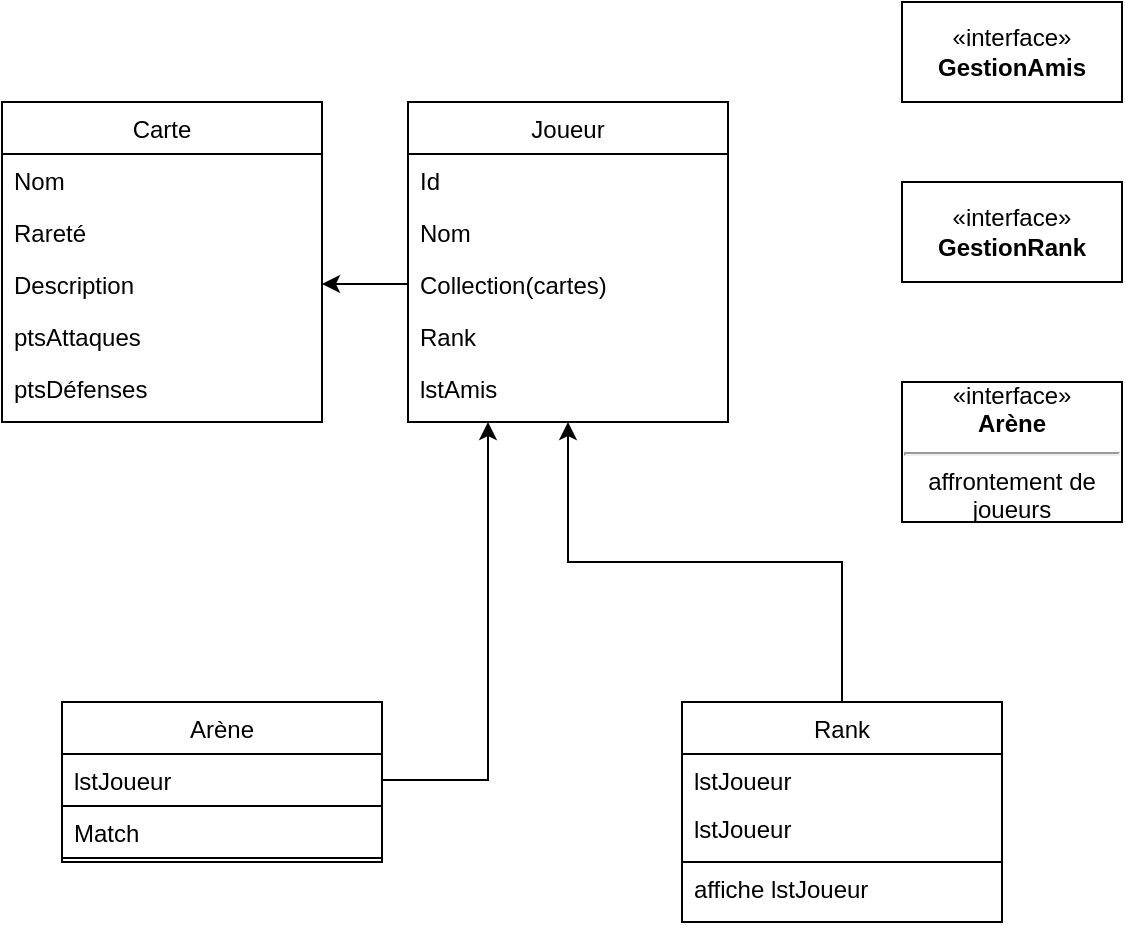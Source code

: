 <mxfile version="22.0.0" type="github">
  <diagram id="C5RBs43oDa-KdzZeNtuy" name="Page-1">
    <mxGraphModel dx="555" dy="908" grid="1" gridSize="10" guides="1" tooltips="1" connect="1" arrows="1" fold="1" page="1" pageScale="1" pageWidth="827" pageHeight="1169" math="0" shadow="0">
      <root>
        <mxCell id="WIyWlLk6GJQsqaUBKTNV-0" />
        <mxCell id="WIyWlLk6GJQsqaUBKTNV-1" parent="WIyWlLk6GJQsqaUBKTNV-0" />
        <mxCell id="FqLEr7OjAznx6asrSUQS-30" value="«interface»&lt;br&gt;&lt;b&gt;Arène&lt;/b&gt;&lt;hr&gt;affrontement de joueurs" style="html=1;whiteSpace=wrap;strokeColor=default;" vertex="1" parent="WIyWlLk6GJQsqaUBKTNV-1">
          <mxGeometry x="580" y="210" width="110" height="70" as="geometry" />
        </mxCell>
        <mxCell id="zkfFHV4jXpPFQw0GAbJ--0" value="Carte" style="swimlane;fontStyle=0;align=center;verticalAlign=top;childLayout=stackLayout;horizontal=1;startSize=26;horizontalStack=0;resizeParent=1;resizeLast=0;collapsible=1;marginBottom=0;rounded=0;shadow=0;strokeWidth=1;swimlaneLine=1;" parent="WIyWlLk6GJQsqaUBKTNV-1" vertex="1">
          <mxGeometry x="130" y="70" width="160" height="160" as="geometry">
            <mxRectangle x="334" y="110" width="160" height="26" as="alternateBounds" />
          </mxGeometry>
        </mxCell>
        <mxCell id="zkfFHV4jXpPFQw0GAbJ--1" value="Nom" style="text;align=left;verticalAlign=top;spacingLeft=4;spacingRight=4;overflow=hidden;rotatable=0;points=[[0,0.5],[1,0.5]];portConstraint=eastwest;" parent="zkfFHV4jXpPFQw0GAbJ--0" vertex="1">
          <mxGeometry y="26" width="160" height="26" as="geometry" />
        </mxCell>
        <mxCell id="zkfFHV4jXpPFQw0GAbJ--2" value="Rareté " style="text;align=left;verticalAlign=top;spacingLeft=4;spacingRight=4;overflow=hidden;rotatable=0;points=[[0,0.5],[1,0.5]];portConstraint=eastwest;rounded=0;shadow=0;html=0;" parent="zkfFHV4jXpPFQw0GAbJ--0" vertex="1">
          <mxGeometry y="52" width="160" height="26" as="geometry" />
        </mxCell>
        <mxCell id="zkfFHV4jXpPFQw0GAbJ--3" value="Description" style="text;align=left;verticalAlign=top;spacingLeft=4;spacingRight=4;overflow=hidden;rotatable=0;points=[[0,0.5],[1,0.5]];portConstraint=eastwest;rounded=0;shadow=0;html=0;" parent="zkfFHV4jXpPFQw0GAbJ--0" vertex="1">
          <mxGeometry y="78" width="160" height="26" as="geometry" />
        </mxCell>
        <mxCell id="zkfFHV4jXpPFQw0GAbJ--5" value="ptsAttaques    " style="text;align=left;verticalAlign=top;spacingLeft=4;spacingRight=4;overflow=hidden;rotatable=0;points=[[0,0.5],[1,0.5]];portConstraint=eastwest;" parent="zkfFHV4jXpPFQw0GAbJ--0" vertex="1">
          <mxGeometry y="104" width="160" height="26" as="geometry" />
        </mxCell>
        <mxCell id="FqLEr7OjAznx6asrSUQS-1" value="ptsDéfenses" style="text;align=left;verticalAlign=top;spacingLeft=4;spacingRight=4;overflow=hidden;rotatable=0;points=[[0,0.5],[1,0.5]];portConstraint=eastwest;strokeColor=none;" vertex="1" parent="zkfFHV4jXpPFQw0GAbJ--0">
          <mxGeometry y="130" width="160" height="30" as="geometry" />
        </mxCell>
        <mxCell id="FqLEr7OjAznx6asrSUQS-15" value="Joueur" style="swimlane;fontStyle=0;align=center;verticalAlign=top;childLayout=stackLayout;horizontal=1;startSize=26;horizontalStack=0;resizeParent=1;resizeLast=0;collapsible=1;marginBottom=0;rounded=0;shadow=0;strokeWidth=1;swimlaneLine=1;" vertex="1" parent="WIyWlLk6GJQsqaUBKTNV-1">
          <mxGeometry x="333" y="70" width="160" height="160" as="geometry">
            <mxRectangle x="334" y="110" width="160" height="26" as="alternateBounds" />
          </mxGeometry>
        </mxCell>
        <mxCell id="FqLEr7OjAznx6asrSUQS-21" value="Id" style="text;align=left;verticalAlign=top;spacingLeft=4;spacingRight=4;overflow=hidden;rotatable=0;points=[[0,0.5],[1,0.5]];portConstraint=eastwest;" vertex="1" parent="FqLEr7OjAznx6asrSUQS-15">
          <mxGeometry y="26" width="160" height="26" as="geometry" />
        </mxCell>
        <mxCell id="FqLEr7OjAznx6asrSUQS-16" value="Nom" style="text;align=left;verticalAlign=top;spacingLeft=4;spacingRight=4;overflow=hidden;rotatable=0;points=[[0,0.5],[1,0.5]];portConstraint=eastwest;" vertex="1" parent="FqLEr7OjAznx6asrSUQS-15">
          <mxGeometry y="52" width="160" height="26" as="geometry" />
        </mxCell>
        <mxCell id="FqLEr7OjAznx6asrSUQS-17" value="Collection(cartes)   " style="text;align=left;verticalAlign=top;spacingLeft=4;spacingRight=4;overflow=hidden;rotatable=0;points=[[0,0.5],[1,0.5]];portConstraint=eastwest;rounded=0;shadow=0;html=0;" vertex="1" parent="FqLEr7OjAznx6asrSUQS-15">
          <mxGeometry y="78" width="160" height="26" as="geometry" />
        </mxCell>
        <mxCell id="FqLEr7OjAznx6asrSUQS-18" value="Rank" style="text;align=left;verticalAlign=top;spacingLeft=4;spacingRight=4;overflow=hidden;rotatable=0;points=[[0,0.5],[1,0.5]];portConstraint=eastwest;rounded=0;shadow=0;html=0;" vertex="1" parent="FqLEr7OjAznx6asrSUQS-15">
          <mxGeometry y="104" width="160" height="26" as="geometry" />
        </mxCell>
        <mxCell id="FqLEr7OjAznx6asrSUQS-19" value="lstAmis" style="text;align=left;verticalAlign=top;spacingLeft=4;spacingRight=4;overflow=hidden;rotatable=0;points=[[0,0.5],[1,0.5]];portConstraint=eastwest;" vertex="1" parent="FqLEr7OjAznx6asrSUQS-15">
          <mxGeometry y="130" width="160" height="26" as="geometry" />
        </mxCell>
        <mxCell id="FqLEr7OjAznx6asrSUQS-26" style="edgeStyle=orthogonalEdgeStyle;rounded=0;orthogonalLoop=1;jettySize=auto;html=1;exitX=0;exitY=0.5;exitDx=0;exitDy=0;entryX=1;entryY=0.5;entryDx=0;entryDy=0;" edge="1" parent="WIyWlLk6GJQsqaUBKTNV-1" source="FqLEr7OjAznx6asrSUQS-17" target="zkfFHV4jXpPFQw0GAbJ--3">
          <mxGeometry relative="1" as="geometry" />
        </mxCell>
        <mxCell id="FqLEr7OjAznx6asrSUQS-27" value="«interface»&lt;br&gt;&lt;b&gt;GestionAmis&lt;/b&gt;" style="html=1;whiteSpace=wrap;" vertex="1" parent="WIyWlLk6GJQsqaUBKTNV-1">
          <mxGeometry x="580" y="20" width="110" height="50" as="geometry" />
        </mxCell>
        <mxCell id="FqLEr7OjAznx6asrSUQS-29" value="«interface»&lt;br&gt;&lt;b&gt;GestionRank&lt;br&gt;&lt;/b&gt;" style="html=1;whiteSpace=wrap;" vertex="1" parent="WIyWlLk6GJQsqaUBKTNV-1">
          <mxGeometry x="580" y="110" width="110" height="50" as="geometry" />
        </mxCell>
        <mxCell id="FqLEr7OjAznx6asrSUQS-43" style="edgeStyle=orthogonalEdgeStyle;rounded=0;orthogonalLoop=1;jettySize=auto;html=1;entryX=0.5;entryY=1;entryDx=0;entryDy=0;" edge="1" parent="WIyWlLk6GJQsqaUBKTNV-1" source="FqLEr7OjAznx6asrSUQS-37" target="FqLEr7OjAznx6asrSUQS-15">
          <mxGeometry relative="1" as="geometry" />
        </mxCell>
        <mxCell id="FqLEr7OjAznx6asrSUQS-37" value="Rank" style="swimlane;fontStyle=0;align=center;verticalAlign=top;childLayout=stackLayout;horizontal=1;startSize=26;horizontalStack=0;resizeParent=1;resizeLast=0;collapsible=1;marginBottom=0;rounded=0;shadow=0;strokeWidth=1;swimlaneLine=1;" vertex="1" parent="WIyWlLk6GJQsqaUBKTNV-1">
          <mxGeometry x="470" y="370" width="160" height="110" as="geometry">
            <mxRectangle x="334" y="110" width="160" height="26" as="alternateBounds" />
          </mxGeometry>
        </mxCell>
        <mxCell id="FqLEr7OjAznx6asrSUQS-38" value="lstJoueur" style="text;align=left;verticalAlign=top;spacingLeft=4;spacingRight=4;overflow=hidden;rotatable=0;points=[[0,0.5],[1,0.5]];portConstraint=eastwest;" vertex="1" parent="FqLEr7OjAznx6asrSUQS-37">
          <mxGeometry y="26" width="160" height="24" as="geometry" />
        </mxCell>
        <mxCell id="FqLEr7OjAznx6asrSUQS-44" value="lstJoueur" style="text;align=left;verticalAlign=top;spacingLeft=4;spacingRight=4;overflow=hidden;rotatable=0;points=[[0,0.5],[1,0.5]];portConstraint=eastwest;" vertex="1" parent="FqLEr7OjAznx6asrSUQS-37">
          <mxGeometry y="50" width="160" height="30" as="geometry" />
        </mxCell>
        <mxCell id="FqLEr7OjAznx6asrSUQS-45" value="affiche lstJoueur" style="text;align=left;verticalAlign=top;spacingLeft=4;spacingRight=4;overflow=hidden;rotatable=0;points=[[0,0.5],[1,0.5]];portConstraint=eastwest;strokeColor=default;" vertex="1" parent="FqLEr7OjAznx6asrSUQS-37">
          <mxGeometry y="80" width="160" height="30" as="geometry" />
        </mxCell>
        <mxCell id="FqLEr7OjAznx6asrSUQS-46" value="Arène" style="swimlane;fontStyle=0;align=center;verticalAlign=top;childLayout=stackLayout;horizontal=1;startSize=26;horizontalStack=0;resizeParent=1;resizeLast=0;collapsible=1;marginBottom=0;rounded=0;shadow=0;strokeWidth=1;swimlaneLine=1;" vertex="1" parent="WIyWlLk6GJQsqaUBKTNV-1">
          <mxGeometry x="160" y="370" width="160" height="80" as="geometry">
            <mxRectangle x="334" y="110" width="160" height="26" as="alternateBounds" />
          </mxGeometry>
        </mxCell>
        <mxCell id="FqLEr7OjAznx6asrSUQS-47" value="lstJoueur  " style="text;align=left;verticalAlign=top;spacingLeft=4;spacingRight=4;overflow=hidden;rotatable=0;points=[[0,0.5],[1,0.5]];portConstraint=eastwest;" vertex="1" parent="FqLEr7OjAznx6asrSUQS-46">
          <mxGeometry y="26" width="160" height="26" as="geometry" />
        </mxCell>
        <mxCell id="FqLEr7OjAznx6asrSUQS-48" value="Match" style="text;align=left;verticalAlign=top;spacingLeft=4;spacingRight=4;overflow=hidden;rotatable=0;points=[[0,0.5],[1,0.5]];portConstraint=eastwest;rounded=0;shadow=0;html=0;strokeColor=default;" vertex="1" parent="FqLEr7OjAznx6asrSUQS-46">
          <mxGeometry y="52" width="160" height="26" as="geometry" />
        </mxCell>
        <mxCell id="FqLEr7OjAznx6asrSUQS-52" style="edgeStyle=orthogonalEdgeStyle;rounded=0;orthogonalLoop=1;jettySize=auto;html=1;entryX=0.25;entryY=1;entryDx=0;entryDy=0;" edge="1" parent="WIyWlLk6GJQsqaUBKTNV-1" source="FqLEr7OjAznx6asrSUQS-47" target="FqLEr7OjAznx6asrSUQS-15">
          <mxGeometry relative="1" as="geometry" />
        </mxCell>
      </root>
    </mxGraphModel>
  </diagram>
</mxfile>
